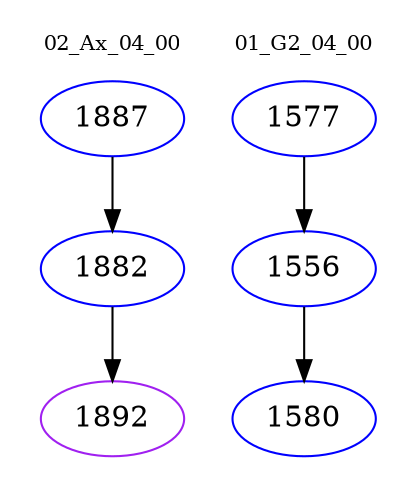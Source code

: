 digraph{
subgraph cluster_0 {
color = white
label = "02_Ax_04_00";
fontsize=10;
T0_1887 [label="1887", color="blue"]
T0_1887 -> T0_1882 [color="black"]
T0_1882 [label="1882", color="blue"]
T0_1882 -> T0_1892 [color="black"]
T0_1892 [label="1892", color="purple"]
}
subgraph cluster_1 {
color = white
label = "01_G2_04_00";
fontsize=10;
T1_1577 [label="1577", color="blue"]
T1_1577 -> T1_1556 [color="black"]
T1_1556 [label="1556", color="blue"]
T1_1556 -> T1_1580 [color="black"]
T1_1580 [label="1580", color="blue"]
}
}
